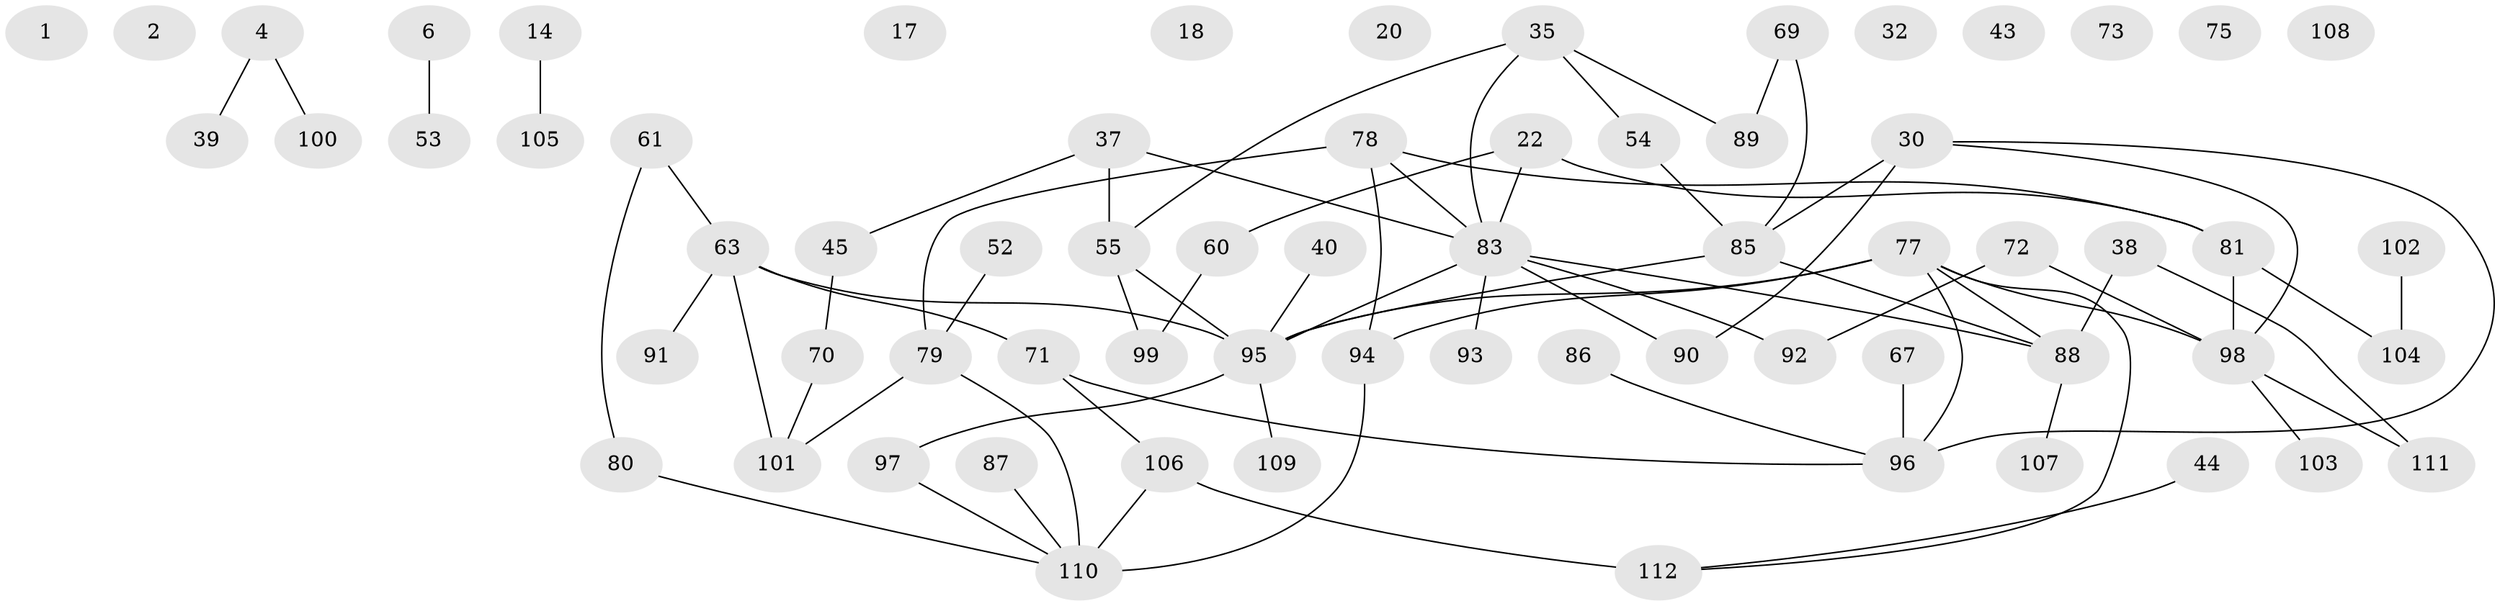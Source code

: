 // original degree distribution, {0: 0.08928571428571429, 1: 0.24107142857142858, 2: 0.25892857142857145, 3: 0.1875, 4: 0.14285714285714285, 5: 0.05357142857142857, 8: 0.008928571428571428, 6: 0.017857142857142856}
// Generated by graph-tools (version 1.1) at 2025/43/03/04/25 21:43:35]
// undirected, 67 vertices, 76 edges
graph export_dot {
graph [start="1"]
  node [color=gray90,style=filled];
  1;
  2;
  4;
  6;
  14;
  17;
  18;
  20;
  22;
  30 [super="+19"];
  32;
  35;
  37 [super="+8+24"];
  38;
  39;
  40;
  43;
  44;
  45;
  52;
  53;
  54;
  55;
  60;
  61;
  63 [super="+59"];
  67;
  69 [super="+5"];
  70;
  71 [super="+34+56"];
  72;
  73;
  75;
  77 [super="+13+42"];
  78;
  79;
  80;
  81 [super="+10+49+51"];
  83 [super="+7+62"];
  85 [super="+65"];
  86;
  87;
  88;
  89;
  90;
  91;
  92;
  93;
  94 [super="+46"];
  95 [super="+64+68+84"];
  96 [super="+82"];
  97;
  98 [super="+57+74"];
  99;
  100;
  101 [super="+3+48"];
  102;
  103;
  104 [super="+41+50"];
  105;
  106 [super="+66"];
  107;
  108;
  109;
  110 [super="+76"];
  111 [super="+16"];
  112 [super="+11+31"];
  4 -- 39;
  4 -- 100;
  6 -- 53;
  14 -- 105;
  22 -- 60;
  22 -- 83 [weight=2];
  22 -- 81;
  30 -- 85 [weight=2];
  30 -- 96;
  30 -- 90;
  30 -- 98;
  35 -- 54;
  35 -- 55;
  35 -- 89;
  35 -- 83;
  37 -- 45;
  37 -- 55 [weight=2];
  37 -- 83 [weight=2];
  38 -- 88;
  38 -- 111;
  40 -- 95;
  44 -- 112;
  45 -- 70;
  52 -- 79;
  54 -- 85;
  55 -- 99;
  55 -- 95;
  60 -- 99;
  61 -- 63;
  61 -- 80;
  63 -- 71;
  63 -- 91;
  63 -- 101;
  63 -- 95;
  67 -- 96;
  69 -- 85;
  69 -- 89;
  70 -- 101;
  71 -- 106;
  71 -- 96;
  72 -- 92;
  72 -- 98;
  77 -- 88;
  77 -- 94 [weight=2];
  77 -- 112;
  77 -- 98;
  77 -- 95;
  77 -- 96;
  78 -- 79;
  78 -- 83 [weight=2];
  78 -- 94;
  78 -- 81;
  79 -- 101;
  79 -- 110;
  80 -- 110;
  81 -- 104;
  81 -- 98 [weight=2];
  83 -- 90;
  83 -- 92;
  83 -- 88;
  83 -- 93;
  83 -- 95 [weight=2];
  85 -- 88;
  85 -- 95;
  86 -- 96;
  87 -- 110;
  88 -- 107;
  94 -- 110 [weight=2];
  95 -- 109;
  95 -- 97;
  97 -- 110;
  98 -- 103;
  98 -- 111;
  102 -- 104;
  106 -- 112 [weight=2];
  106 -- 110;
}
